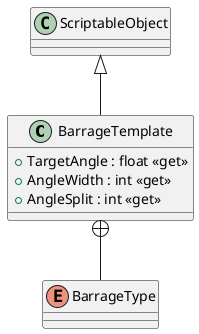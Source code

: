 @startuml
class BarrageTemplate {
    + TargetAngle : float <<get>>
    + AngleWidth : int <<get>>
    + AngleSplit : int <<get>>
}
enum BarrageType {
}
ScriptableObject <|-- BarrageTemplate
BarrageTemplate +-- BarrageType
@enduml
